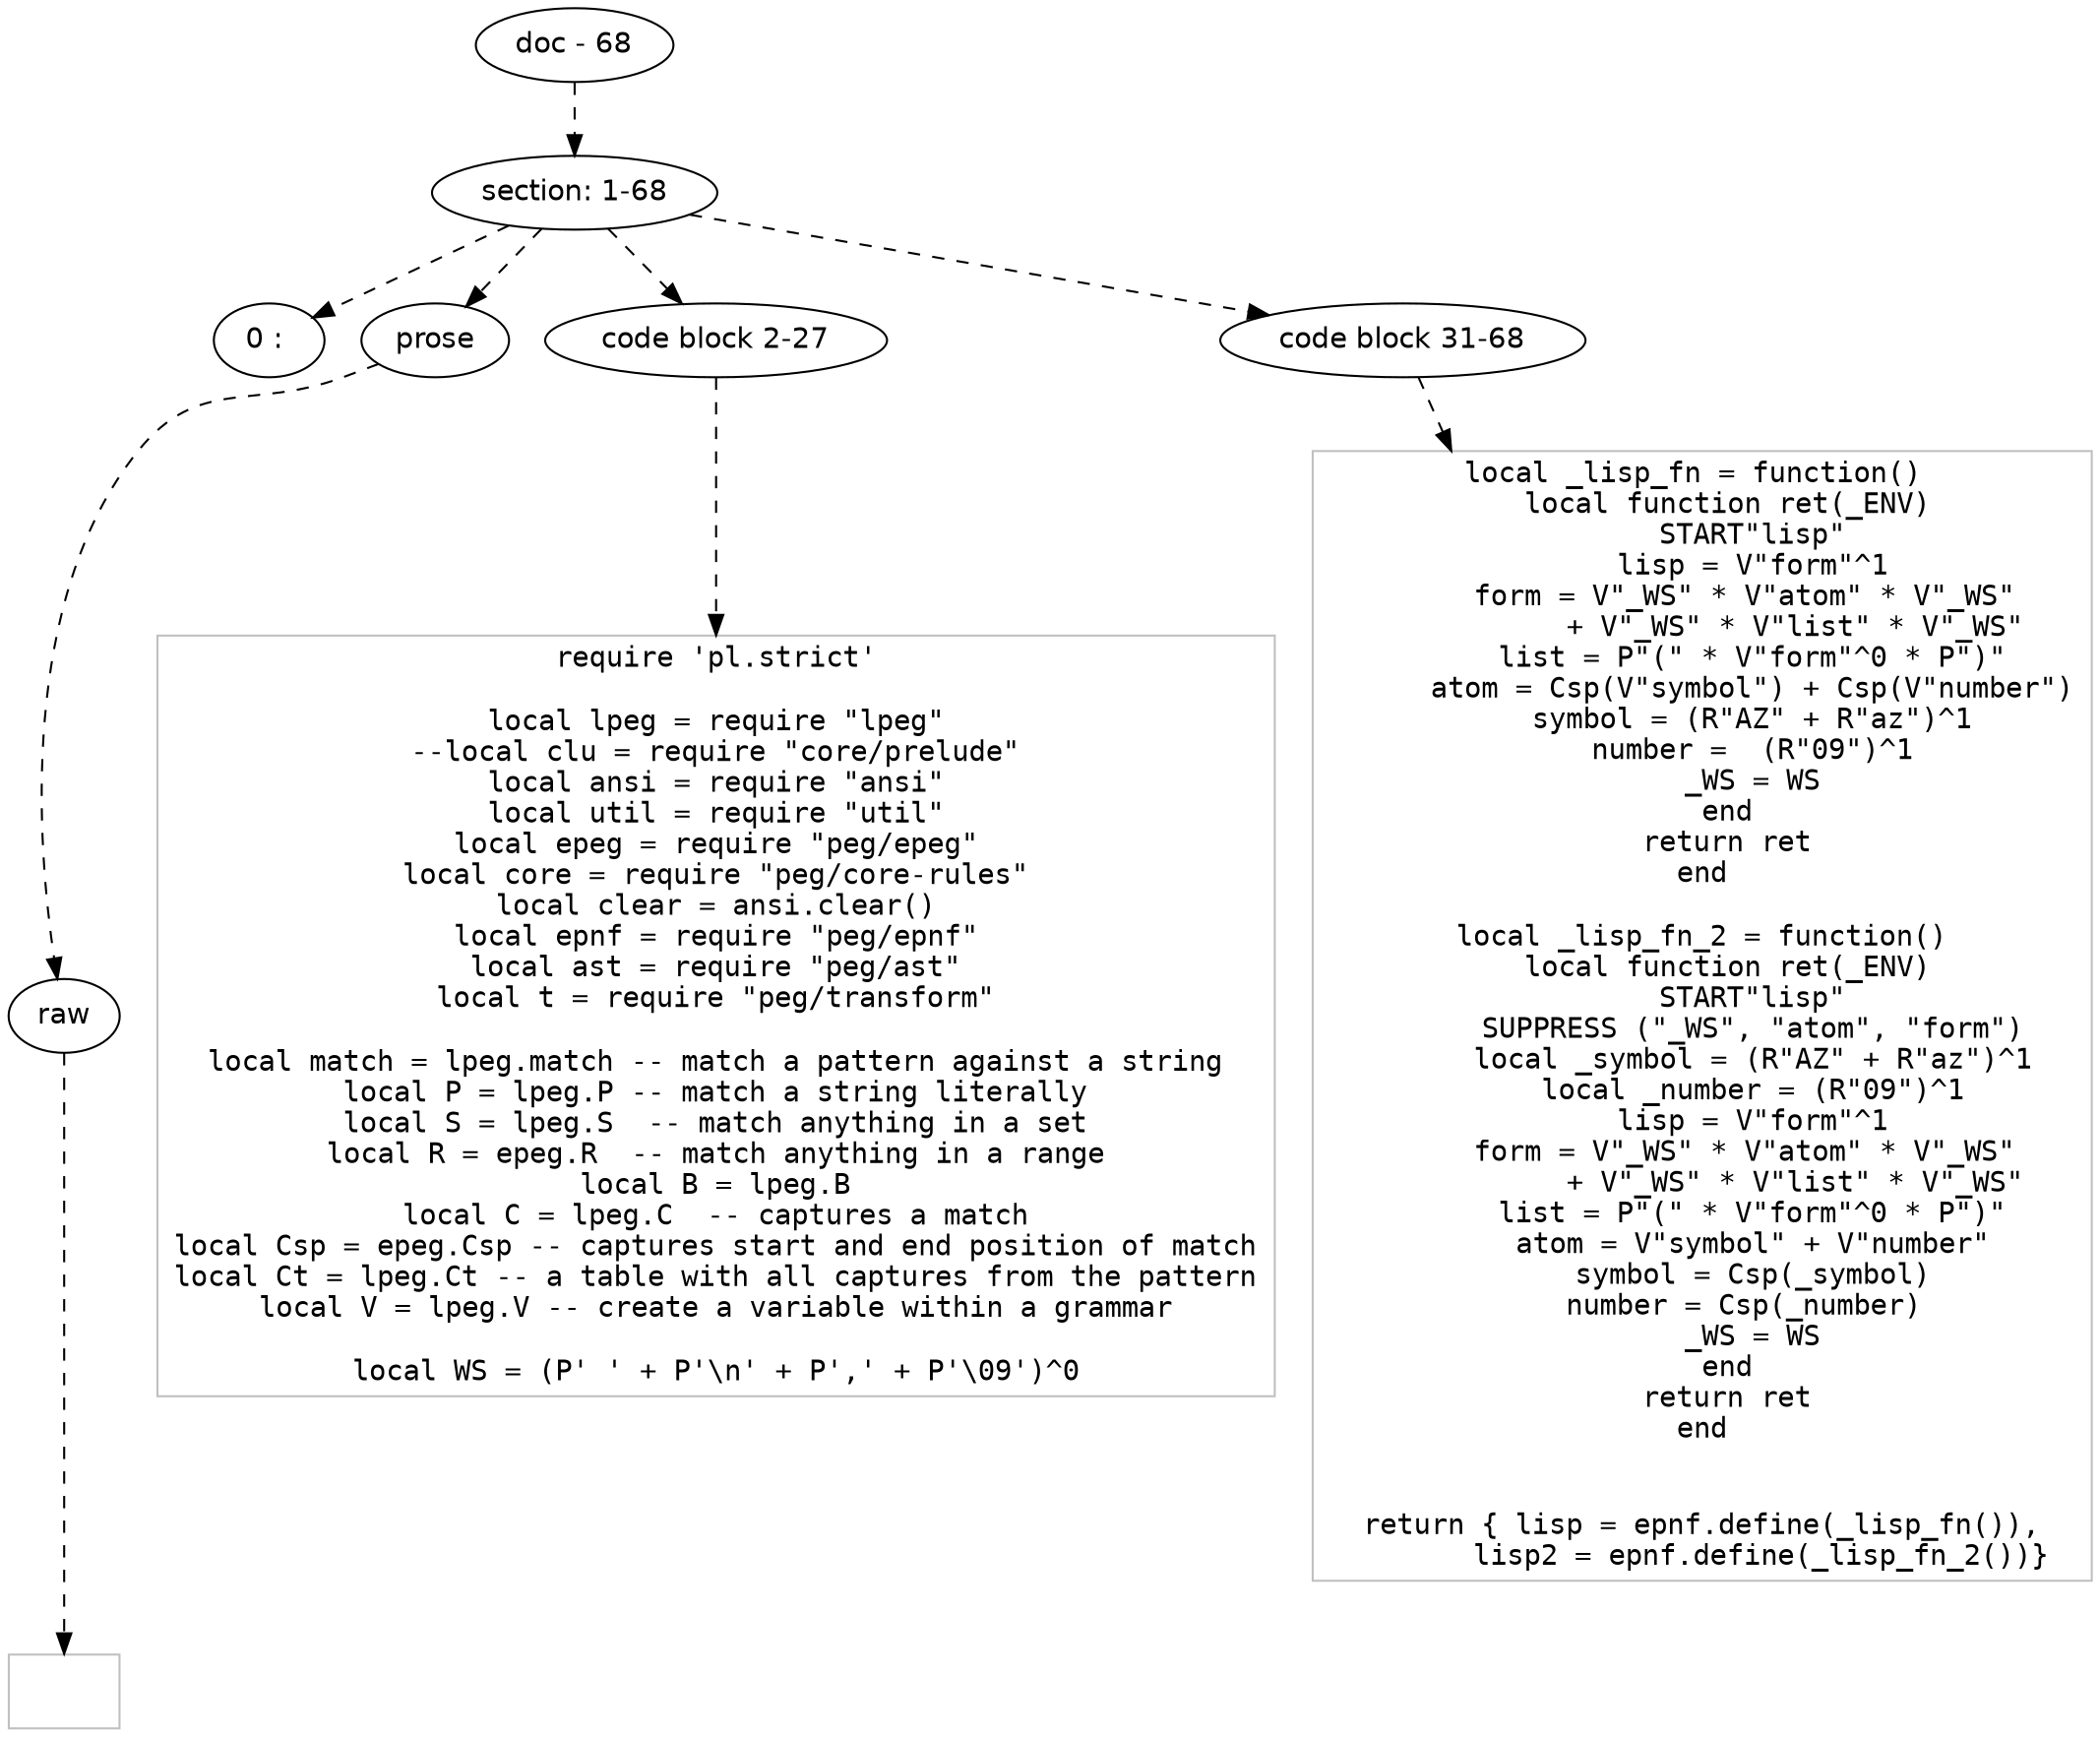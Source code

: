 digraph hierarchy {

node [fontname=Helvetica]
edge [style=dashed]

doc_0 [label="doc - 68"]


doc_0 -> { section_1}
{rank=same; section_1}

section_1 [label="section: 1-68"]


section_1 -> { header_2 prose_3 codeblock_4 codeblock_5}
{rank=same; header_2 prose_3 codeblock_4 codeblock_5}

header_2 [label="0 : "]

prose_3 [label="prose"]

codeblock_4 [label="code block 2-27"]

codeblock_5 [label="code block 31-68"]


prose_3 -> { raw_6}
{rank=same; raw_6}

raw_6 [label="raw"]


raw_6 -> leaf_7
leaf_7  [color=Gray,shape=rectangle,fontname=Inconsolata,label=""]
codeblock_4 -> leaf_8
leaf_8  [color=Gray,shape=rectangle,fontname=Inconsolata,label="require 'pl.strict'

local lpeg = require \"lpeg\"
--local clu = require \"core/prelude\"
local ansi = require \"ansi\"
local util = require \"util\"
local epeg = require \"peg/epeg\"
local core = require \"peg/core-rules\"
local clear = ansi.clear()
local epnf = require \"peg/epnf\"
local ast = require \"peg/ast\"
local t = require \"peg/transform\"

local match = lpeg.match -- match a pattern against a string
local P = lpeg.P -- match a string literally
local S = lpeg.S  -- match anything in a set
local R = epeg.R  -- match anything in a range
local B = lpeg.B
local C = lpeg.C  -- captures a match
local Csp = epeg.Csp -- captures start and end position of match
local Ct = lpeg.Ct -- a table with all captures from the pattern
local V = lpeg.V -- create a variable within a grammar

local WS = (P' ' + P'\\n' + P',' + P'\\09')^0"]
codeblock_5 -> leaf_9
leaf_9  [color=Gray,shape=rectangle,fontname=Inconsolata,label="local _lisp_fn = function() 
   local function ret(_ENV)
      START\"lisp\"
      lisp = V\"form\"^1
      form = V\"_WS\" * V\"atom\" * V\"_WS\" 
           + V\"_WS\" * V\"list\" * V\"_WS\"
      list = P\"(\" * V\"form\"^0 * P\")\"
      atom = Csp(V\"symbol\") + Csp(V\"number\")
      symbol = (R\"AZ\" + R\"az\")^1
      number =  (R\"09\")^1
      _WS = WS
   end
   return ret
end

local _lisp_fn_2 = function()
   local function ret(_ENV)
      START\"lisp\"
      SUPPRESS (\"_WS\", \"atom\", \"form\")
      local _symbol = (R\"AZ\" + R\"az\")^1
      local _number = (R\"09\")^1
      lisp = V\"form\"^1
      form = V\"_WS\" * V\"atom\" * V\"_WS\" 
           + V\"_WS\" * V\"list\" * V\"_WS\"
      list = P\"(\" * V\"form\"^0 * P\")\"
      atom = V\"symbol\" + V\"number\"
      symbol = Csp(_symbol)
      number = Csp(_number) 
      _WS = WS
   end
   return ret
end


return { lisp = epnf.define(_lisp_fn()),
       lisp2 = epnf.define(_lisp_fn_2())}"]

}
